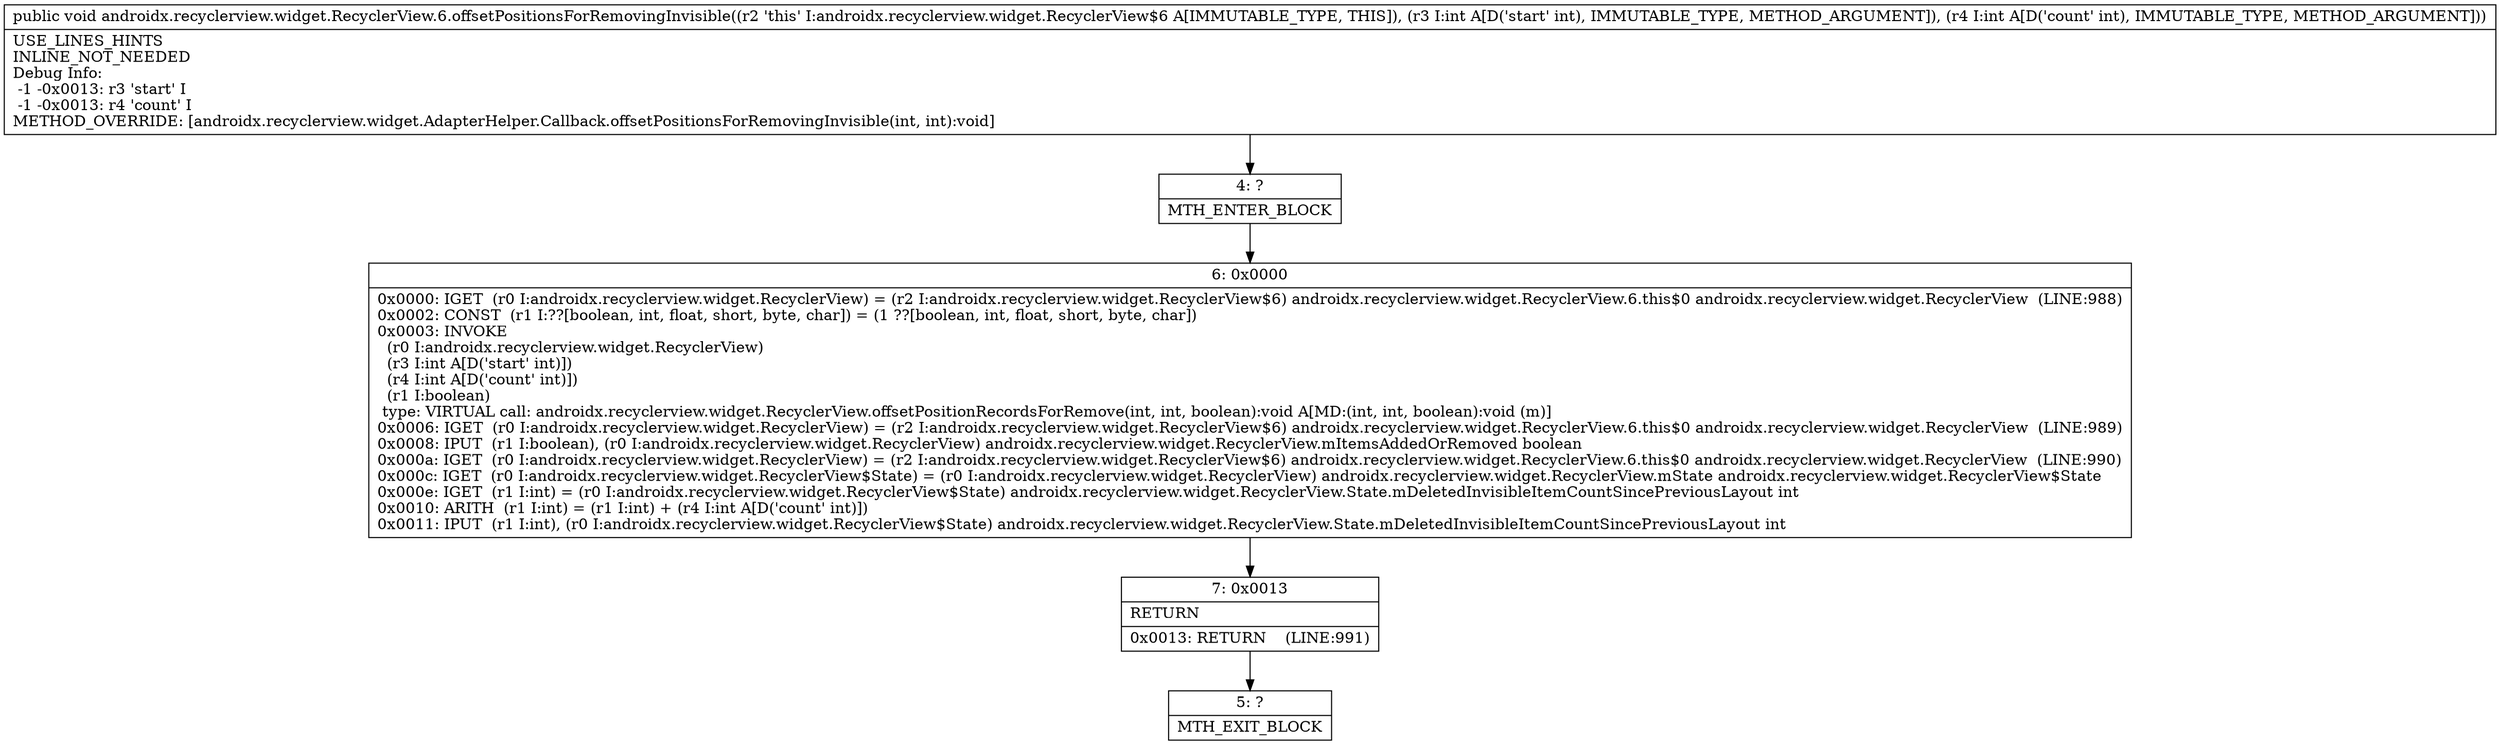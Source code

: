 digraph "CFG forandroidx.recyclerview.widget.RecyclerView.6.offsetPositionsForRemovingInvisible(II)V" {
Node_4 [shape=record,label="{4\:\ ?|MTH_ENTER_BLOCK\l}"];
Node_6 [shape=record,label="{6\:\ 0x0000|0x0000: IGET  (r0 I:androidx.recyclerview.widget.RecyclerView) = (r2 I:androidx.recyclerview.widget.RecyclerView$6) androidx.recyclerview.widget.RecyclerView.6.this$0 androidx.recyclerview.widget.RecyclerView  (LINE:988)\l0x0002: CONST  (r1 I:??[boolean, int, float, short, byte, char]) = (1 ??[boolean, int, float, short, byte, char]) \l0x0003: INVOKE  \l  (r0 I:androidx.recyclerview.widget.RecyclerView)\l  (r3 I:int A[D('start' int)])\l  (r4 I:int A[D('count' int)])\l  (r1 I:boolean)\l type: VIRTUAL call: androidx.recyclerview.widget.RecyclerView.offsetPositionRecordsForRemove(int, int, boolean):void A[MD:(int, int, boolean):void (m)]\l0x0006: IGET  (r0 I:androidx.recyclerview.widget.RecyclerView) = (r2 I:androidx.recyclerview.widget.RecyclerView$6) androidx.recyclerview.widget.RecyclerView.6.this$0 androidx.recyclerview.widget.RecyclerView  (LINE:989)\l0x0008: IPUT  (r1 I:boolean), (r0 I:androidx.recyclerview.widget.RecyclerView) androidx.recyclerview.widget.RecyclerView.mItemsAddedOrRemoved boolean \l0x000a: IGET  (r0 I:androidx.recyclerview.widget.RecyclerView) = (r2 I:androidx.recyclerview.widget.RecyclerView$6) androidx.recyclerview.widget.RecyclerView.6.this$0 androidx.recyclerview.widget.RecyclerView  (LINE:990)\l0x000c: IGET  (r0 I:androidx.recyclerview.widget.RecyclerView$State) = (r0 I:androidx.recyclerview.widget.RecyclerView) androidx.recyclerview.widget.RecyclerView.mState androidx.recyclerview.widget.RecyclerView$State \l0x000e: IGET  (r1 I:int) = (r0 I:androidx.recyclerview.widget.RecyclerView$State) androidx.recyclerview.widget.RecyclerView.State.mDeletedInvisibleItemCountSincePreviousLayout int \l0x0010: ARITH  (r1 I:int) = (r1 I:int) + (r4 I:int A[D('count' int)]) \l0x0011: IPUT  (r1 I:int), (r0 I:androidx.recyclerview.widget.RecyclerView$State) androidx.recyclerview.widget.RecyclerView.State.mDeletedInvisibleItemCountSincePreviousLayout int \l}"];
Node_7 [shape=record,label="{7\:\ 0x0013|RETURN\l|0x0013: RETURN    (LINE:991)\l}"];
Node_5 [shape=record,label="{5\:\ ?|MTH_EXIT_BLOCK\l}"];
MethodNode[shape=record,label="{public void androidx.recyclerview.widget.RecyclerView.6.offsetPositionsForRemovingInvisible((r2 'this' I:androidx.recyclerview.widget.RecyclerView$6 A[IMMUTABLE_TYPE, THIS]), (r3 I:int A[D('start' int), IMMUTABLE_TYPE, METHOD_ARGUMENT]), (r4 I:int A[D('count' int), IMMUTABLE_TYPE, METHOD_ARGUMENT]))  | USE_LINES_HINTS\lINLINE_NOT_NEEDED\lDebug Info:\l  \-1 \-0x0013: r3 'start' I\l  \-1 \-0x0013: r4 'count' I\lMETHOD_OVERRIDE: [androidx.recyclerview.widget.AdapterHelper.Callback.offsetPositionsForRemovingInvisible(int, int):void]\l}"];
MethodNode -> Node_4;Node_4 -> Node_6;
Node_6 -> Node_7;
Node_7 -> Node_5;
}

